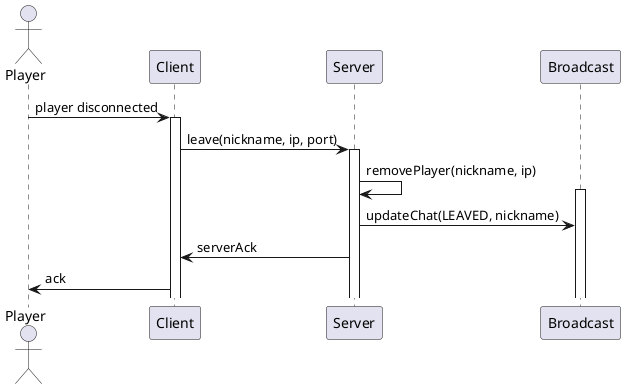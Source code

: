 ﻿/'
' Scribble: the player disconnects from a game in progress.
'
' @author Mattia Ruberto
' @author Gabriele Alessi
' @version 1.3 (03.04.2019)
'/

@startuml playerDisconnected

actor Player
Player->Client:player disconnected
activate Client
Client->Server:leave(nickname, ip, port)
activate Server
Server->Server:removePlayer(nickname, ip)
activate Broadcast
Server->Broadcast:updateChat(LEAVED, nickname)
Server->Client:serverAck
Client->Player:ack

@enduml